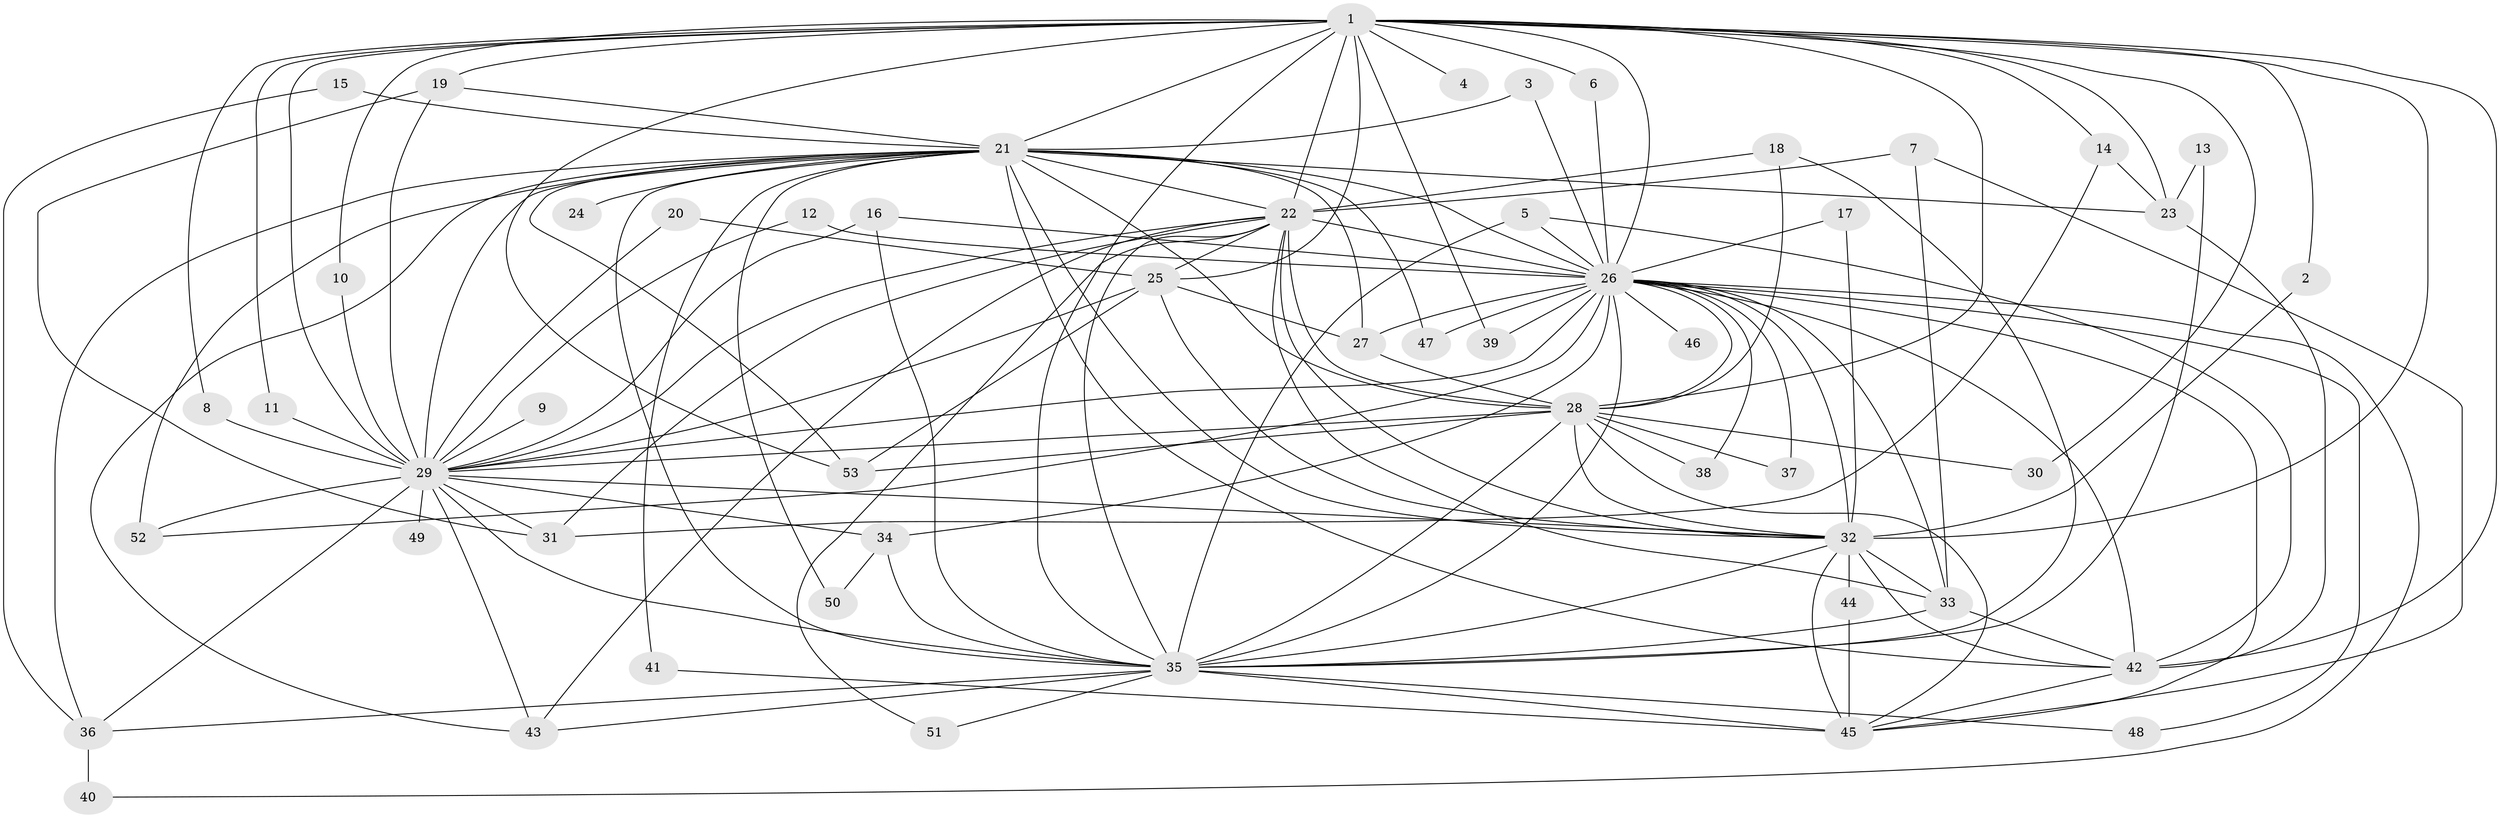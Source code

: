 // original degree distribution, {21: 0.009523809523809525, 18: 0.01904761904761905, 22: 0.009523809523809525, 29: 0.009523809523809525, 17: 0.009523809523809525, 14: 0.009523809523809525, 20: 0.009523809523809525, 32: 0.009523809523809525, 16: 0.009523809523809525, 4: 0.09523809523809523, 3: 0.1619047619047619, 7: 0.02857142857142857, 2: 0.5714285714285714, 6: 0.02857142857142857, 8: 0.009523809523809525, 5: 0.009523809523809525}
// Generated by graph-tools (version 1.1) at 2025/25/03/09/25 03:25:45]
// undirected, 53 vertices, 140 edges
graph export_dot {
graph [start="1"]
  node [color=gray90,style=filled];
  1;
  2;
  3;
  4;
  5;
  6;
  7;
  8;
  9;
  10;
  11;
  12;
  13;
  14;
  15;
  16;
  17;
  18;
  19;
  20;
  21;
  22;
  23;
  24;
  25;
  26;
  27;
  28;
  29;
  30;
  31;
  32;
  33;
  34;
  35;
  36;
  37;
  38;
  39;
  40;
  41;
  42;
  43;
  44;
  45;
  46;
  47;
  48;
  49;
  50;
  51;
  52;
  53;
  1 -- 2 [weight=1.0];
  1 -- 4 [weight=2.0];
  1 -- 6 [weight=1.0];
  1 -- 8 [weight=1.0];
  1 -- 10 [weight=1.0];
  1 -- 11 [weight=1.0];
  1 -- 14 [weight=1.0];
  1 -- 19 [weight=2.0];
  1 -- 21 [weight=4.0];
  1 -- 22 [weight=3.0];
  1 -- 23 [weight=1.0];
  1 -- 25 [weight=2.0];
  1 -- 26 [weight=2.0];
  1 -- 28 [weight=3.0];
  1 -- 29 [weight=4.0];
  1 -- 30 [weight=1.0];
  1 -- 32 [weight=3.0];
  1 -- 35 [weight=2.0];
  1 -- 39 [weight=1.0];
  1 -- 42 [weight=1.0];
  1 -- 53 [weight=1.0];
  2 -- 32 [weight=1.0];
  3 -- 21 [weight=1.0];
  3 -- 26 [weight=1.0];
  5 -- 26 [weight=1.0];
  5 -- 35 [weight=1.0];
  5 -- 42 [weight=1.0];
  6 -- 26 [weight=1.0];
  7 -- 22 [weight=1.0];
  7 -- 33 [weight=1.0];
  7 -- 45 [weight=1.0];
  8 -- 29 [weight=1.0];
  9 -- 29 [weight=1.0];
  10 -- 29 [weight=1.0];
  11 -- 29 [weight=1.0];
  12 -- 26 [weight=1.0];
  12 -- 29 [weight=1.0];
  13 -- 23 [weight=1.0];
  13 -- 35 [weight=1.0];
  14 -- 23 [weight=1.0];
  14 -- 31 [weight=1.0];
  15 -- 21 [weight=1.0];
  15 -- 36 [weight=1.0];
  16 -- 26 [weight=1.0];
  16 -- 29 [weight=1.0];
  16 -- 35 [weight=1.0];
  17 -- 26 [weight=1.0];
  17 -- 32 [weight=1.0];
  18 -- 22 [weight=1.0];
  18 -- 28 [weight=1.0];
  18 -- 35 [weight=1.0];
  19 -- 21 [weight=1.0];
  19 -- 29 [weight=1.0];
  19 -- 31 [weight=1.0];
  20 -- 25 [weight=1.0];
  20 -- 29 [weight=1.0];
  21 -- 22 [weight=2.0];
  21 -- 23 [weight=2.0];
  21 -- 24 [weight=2.0];
  21 -- 26 [weight=3.0];
  21 -- 27 [weight=1.0];
  21 -- 28 [weight=4.0];
  21 -- 29 [weight=4.0];
  21 -- 32 [weight=2.0];
  21 -- 35 [weight=2.0];
  21 -- 36 [weight=2.0];
  21 -- 41 [weight=1.0];
  21 -- 42 [weight=1.0];
  21 -- 43 [weight=1.0];
  21 -- 47 [weight=1.0];
  21 -- 50 [weight=1.0];
  21 -- 52 [weight=1.0];
  21 -- 53 [weight=1.0];
  22 -- 25 [weight=1.0];
  22 -- 26 [weight=2.0];
  22 -- 28 [weight=1.0];
  22 -- 29 [weight=1.0];
  22 -- 31 [weight=1.0];
  22 -- 32 [weight=1.0];
  22 -- 33 [weight=1.0];
  22 -- 35 [weight=1.0];
  22 -- 43 [weight=1.0];
  22 -- 51 [weight=1.0];
  23 -- 42 [weight=1.0];
  25 -- 27 [weight=1.0];
  25 -- 29 [weight=2.0];
  25 -- 32 [weight=1.0];
  25 -- 53 [weight=1.0];
  26 -- 27 [weight=1.0];
  26 -- 28 [weight=1.0];
  26 -- 29 [weight=2.0];
  26 -- 32 [weight=2.0];
  26 -- 33 [weight=1.0];
  26 -- 34 [weight=2.0];
  26 -- 35 [weight=1.0];
  26 -- 37 [weight=1.0];
  26 -- 38 [weight=1.0];
  26 -- 39 [weight=1.0];
  26 -- 40 [weight=1.0];
  26 -- 42 [weight=1.0];
  26 -- 45 [weight=1.0];
  26 -- 46 [weight=1.0];
  26 -- 47 [weight=1.0];
  26 -- 48 [weight=1.0];
  26 -- 52 [weight=1.0];
  27 -- 28 [weight=1.0];
  28 -- 29 [weight=1.0];
  28 -- 30 [weight=1.0];
  28 -- 32 [weight=1.0];
  28 -- 35 [weight=1.0];
  28 -- 37 [weight=1.0];
  28 -- 38 [weight=1.0];
  28 -- 45 [weight=1.0];
  28 -- 53 [weight=1.0];
  29 -- 31 [weight=1.0];
  29 -- 32 [weight=1.0];
  29 -- 34 [weight=1.0];
  29 -- 35 [weight=1.0];
  29 -- 36 [weight=1.0];
  29 -- 43 [weight=1.0];
  29 -- 49 [weight=1.0];
  29 -- 52 [weight=2.0];
  32 -- 33 [weight=1.0];
  32 -- 35 [weight=1.0];
  32 -- 42 [weight=1.0];
  32 -- 44 [weight=1.0];
  32 -- 45 [weight=1.0];
  33 -- 35 [weight=1.0];
  33 -- 42 [weight=1.0];
  34 -- 35 [weight=1.0];
  34 -- 50 [weight=1.0];
  35 -- 36 [weight=1.0];
  35 -- 43 [weight=1.0];
  35 -- 45 [weight=2.0];
  35 -- 48 [weight=1.0];
  35 -- 51 [weight=1.0];
  36 -- 40 [weight=2.0];
  41 -- 45 [weight=1.0];
  42 -- 45 [weight=1.0];
  44 -- 45 [weight=1.0];
}
